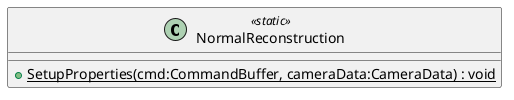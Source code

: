 @startuml
class NormalReconstruction <<static>> {
    + {static} SetupProperties(cmd:CommandBuffer, cameraData:CameraData) : void
}
@enduml
